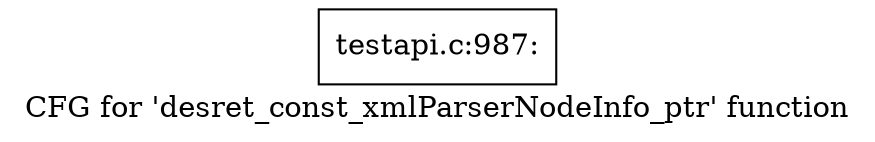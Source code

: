 digraph "CFG for 'desret_const_xmlParserNodeInfo_ptr' function" {
	label="CFG for 'desret_const_xmlParserNodeInfo_ptr' function";

	Node0x484e9d0 [shape=record,label="{testapi.c:987:}"];
}
